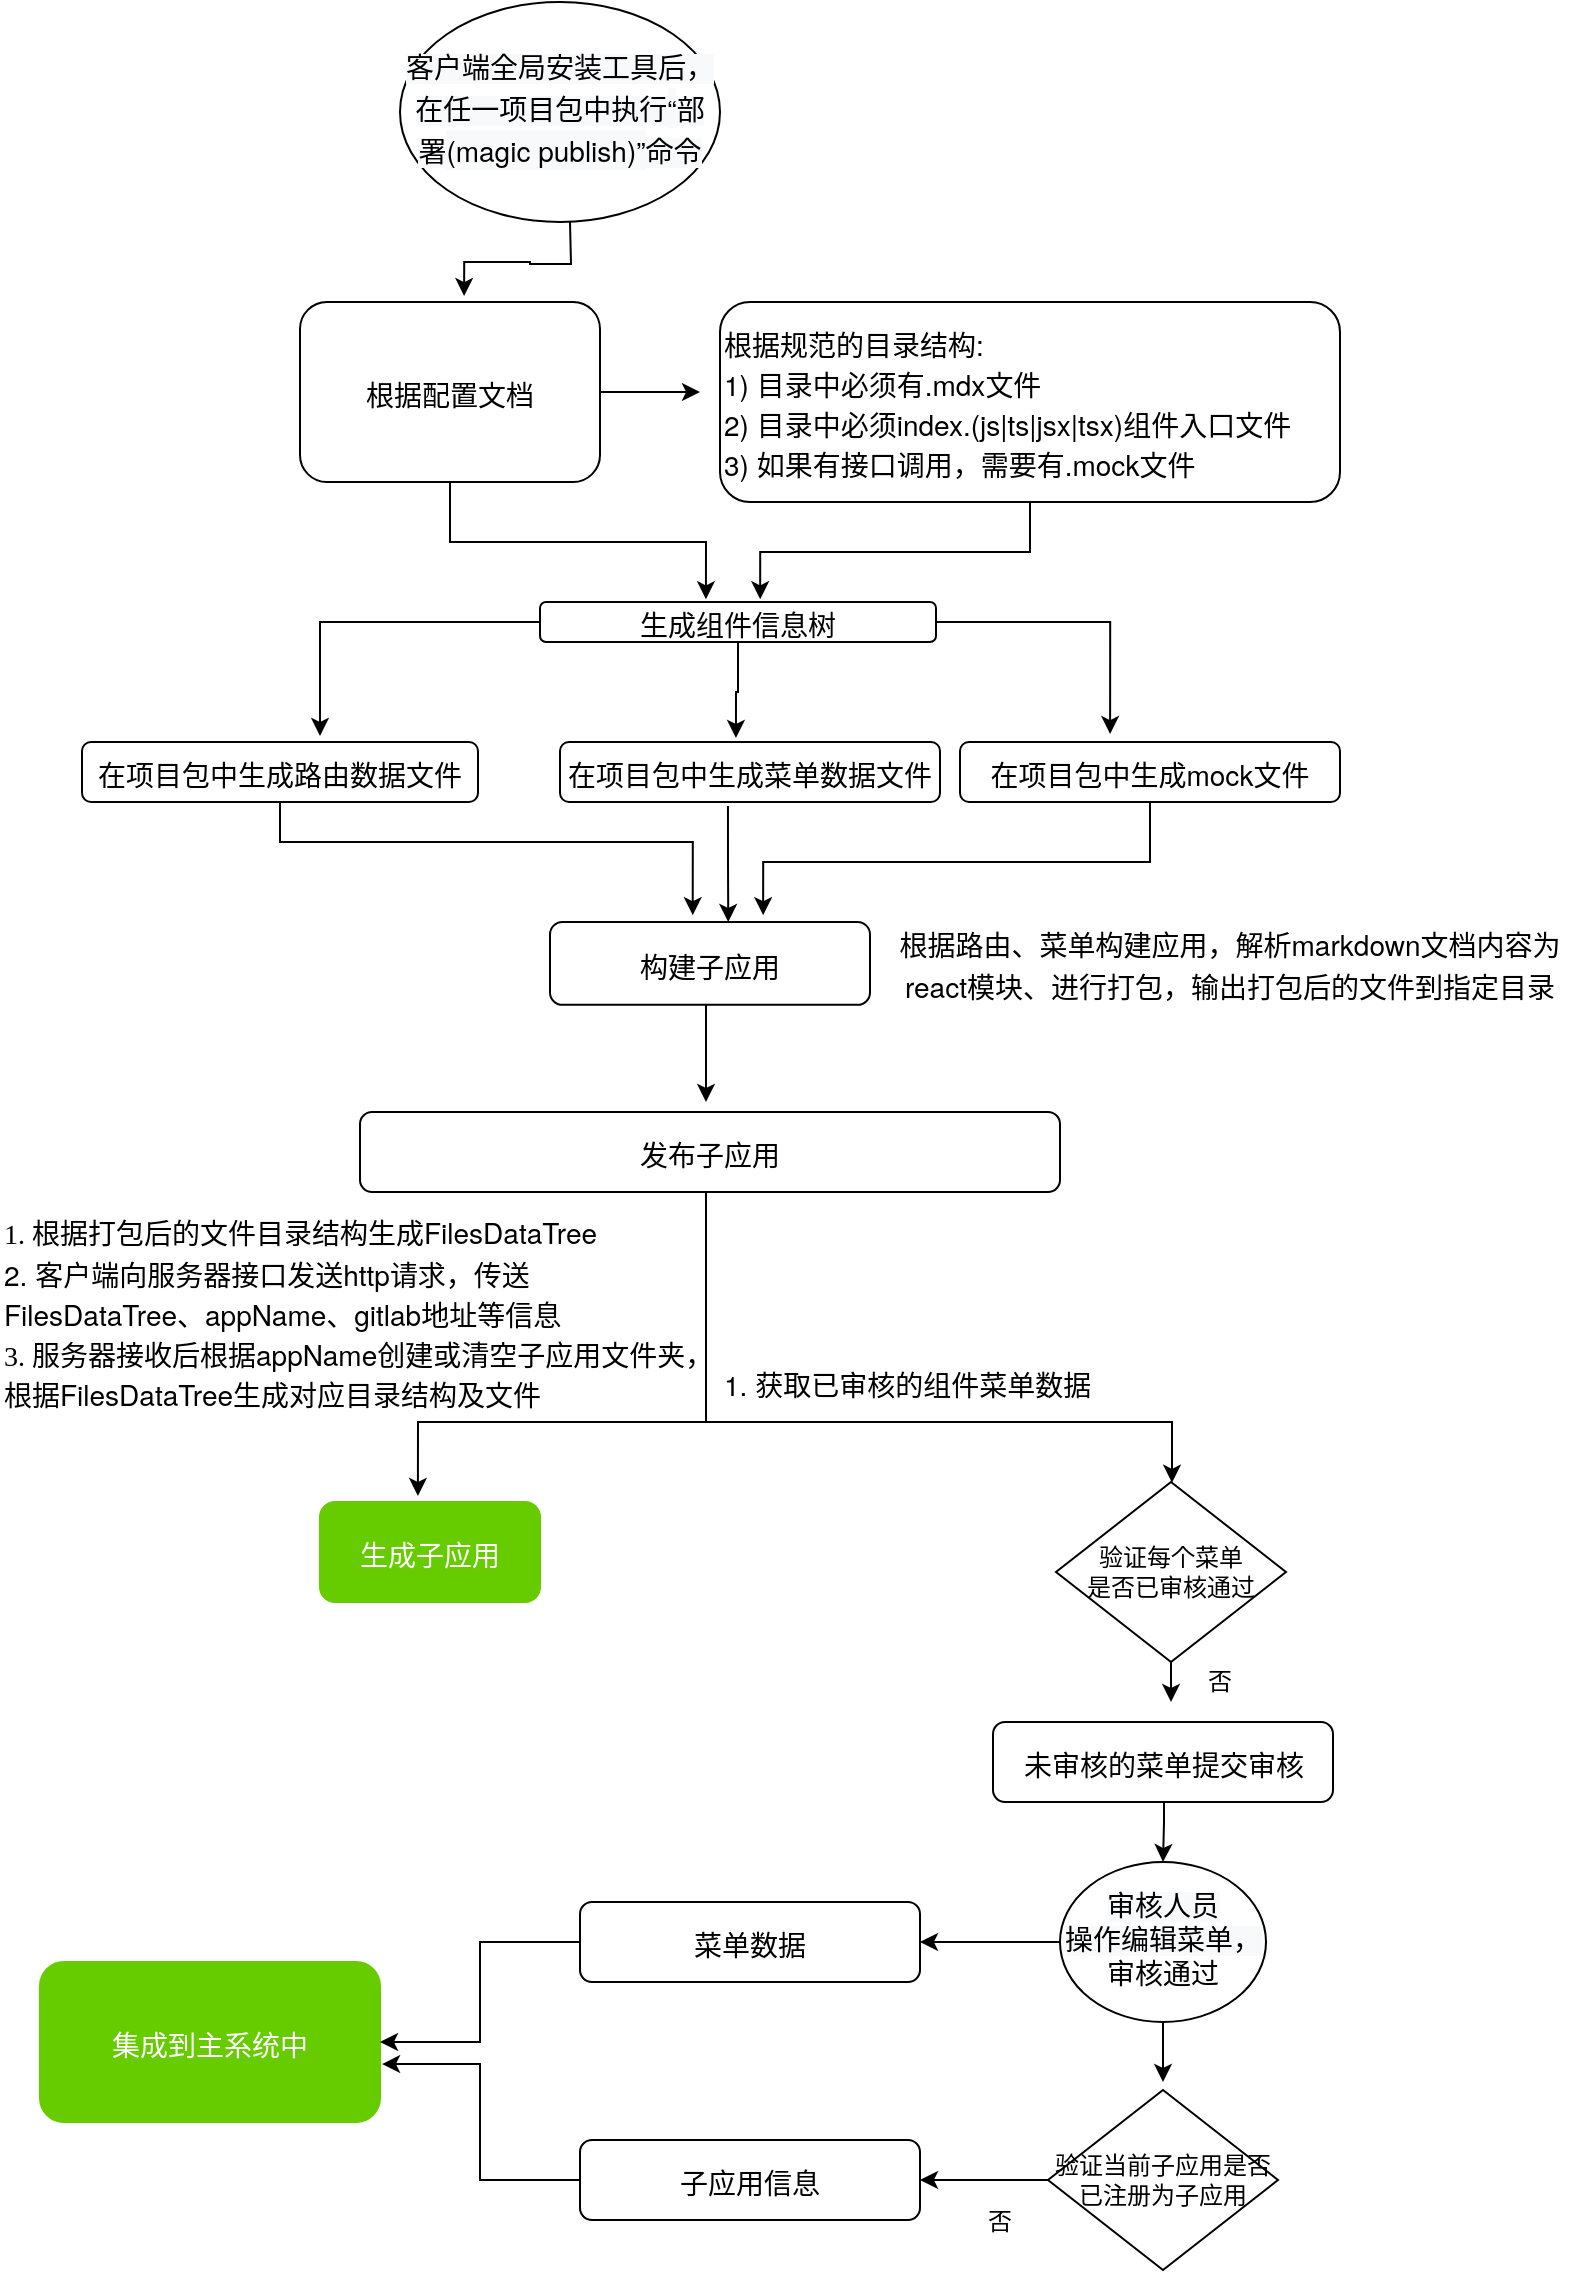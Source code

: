 <mxfile version="13.6.6" type="github"><diagram id="05ECHveP-Dj8p6CJifQJ" name="Page-1"><mxGraphModel dx="909" dy="1692" grid="1" gridSize="10" guides="1" tooltips="1" connect="1" arrows="1" fold="1" page="1" pageScale="1" pageWidth="827" pageHeight="1169" math="0" shadow="0"><root><mxCell id="0"/><mxCell id="1" parent="0"/><mxCell id="p1k5_lpwHPAaawOBN7Dc-5" style="edgeStyle=orthogonalEdgeStyle;rounded=0;orthogonalLoop=1;jettySize=auto;html=1;entryX=0.547;entryY=-0.033;entryDx=0;entryDy=0;entryPerimeter=0;" edge="1" parent="1" target="p1k5_lpwHPAaawOBN7Dc-2"><mxGeometry relative="1" as="geometry"><mxPoint x="355" y="100" as="sourcePoint"/></mxGeometry></mxCell><mxCell id="p1k5_lpwHPAaawOBN7Dc-8" style="edgeStyle=orthogonalEdgeStyle;rounded=0;orthogonalLoop=1;jettySize=auto;html=1;" edge="1" parent="1" source="p1k5_lpwHPAaawOBN7Dc-2"><mxGeometry relative="1" as="geometry"><mxPoint x="420" y="185" as="targetPoint"/></mxGeometry></mxCell><mxCell id="p1k5_lpwHPAaawOBN7Dc-75" style="edgeStyle=orthogonalEdgeStyle;rounded=0;orthogonalLoop=1;jettySize=auto;html=1;entryX=0.419;entryY=-0.067;entryDx=0;entryDy=0;entryPerimeter=0;fontColor=#000000;" edge="1" parent="1" source="p1k5_lpwHPAaawOBN7Dc-2" target="p1k5_lpwHPAaawOBN7Dc-74"><mxGeometry relative="1" as="geometry"/></mxCell><mxCell id="p1k5_lpwHPAaawOBN7Dc-2" value="&lt;p class=&quot;p1&quot; style=&quot;margin: 0px ; font-stretch: normal ; font-size: 14px ; line-height: normal ; font-family: &amp;#34;pingfang sc&amp;#34;&quot;&gt;&lt;span class=&quot;s1&quot;&gt;根据配置文档&lt;/span&gt;&lt;/p&gt;" style="rounded=1;whiteSpace=wrap;html=1;" vertex="1" parent="1"><mxGeometry x="220" y="140" width="150" height="90" as="geometry"/></mxCell><mxCell id="p1k5_lpwHPAaawOBN7Dc-76" style="edgeStyle=orthogonalEdgeStyle;rounded=0;orthogonalLoop=1;jettySize=auto;html=1;entryX=0.556;entryY=-0.067;entryDx=0;entryDy=0;entryPerimeter=0;fontColor=#000000;" edge="1" parent="1" source="p1k5_lpwHPAaawOBN7Dc-3" target="p1k5_lpwHPAaawOBN7Dc-74"><mxGeometry relative="1" as="geometry"/></mxCell><mxCell id="p1k5_lpwHPAaawOBN7Dc-3" value="&lt;p class=&quot;p1&quot; style=&quot;margin: 0px ; font-stretch: normal ; font-size: 14px ; line-height: normal ; font-family: &amp;quot;pingfang sc&amp;quot;&quot;&gt;&lt;span class=&quot;s1&quot;&gt;根据规范的目录结构&lt;/span&gt;&lt;span class=&quot;s2&quot; style=&quot;font-stretch: normal ; line-height: normal ; font-family: &amp;quot;helvetica neue&amp;quot;&quot;&gt;:&lt;br&gt;1) &lt;/span&gt;&lt;span class=&quot;s1&quot;&gt;目录中必须有&lt;/span&gt;&lt;span class=&quot;s2&quot; style=&quot;font-stretch: normal ; line-height: normal ; font-family: &amp;quot;helvetica neue&amp;quot;&quot;&gt;.mdx&lt;/span&gt;&lt;span class=&quot;s1&quot;&gt;文件&lt;/span&gt;&lt;/p&gt;&lt;p class=&quot;p2&quot; style=&quot;margin: 0px ; font-stretch: normal ; font-size: 14px ; line-height: normal ; font-family: &amp;quot;helvetica neue&amp;quot;&quot;&gt;&lt;span class=&quot;s1&quot;&gt;2) &lt;/span&gt;&lt;span class=&quot;s3&quot; style=&quot;font-stretch: normal ; line-height: normal ; font-family: &amp;quot;pingfang sc&amp;quot;&quot;&gt;目录中必须&lt;/span&gt;&lt;span class=&quot;s1&quot;&gt;index.(js|ts|jsx|tsx)&lt;/span&gt;&lt;span class=&quot;s3&quot; style=&quot;font-stretch: normal ; line-height: normal ; font-family: &amp;quot;pingfang sc&amp;quot;&quot;&gt;组件入口文件&lt;/span&gt;&lt;span class=&quot;s1&quot;&gt;&lt;br&gt;3) &lt;/span&gt;&lt;span class=&quot;s3&quot; style=&quot;font-stretch: normal ; line-height: normal ; font-family: &amp;quot;pingfang sc&amp;quot;&quot;&gt;如果有接口调用，需要有&lt;/span&gt;&lt;span class=&quot;s1&quot;&gt;.mock&lt;/span&gt;&lt;span class=&quot;s3&quot; style=&quot;font-stretch: normal ; line-height: normal ; font-family: &amp;quot;pingfang sc&amp;quot;&quot;&gt;文件&lt;/span&gt;&lt;/p&gt;" style="rounded=1;whiteSpace=wrap;html=1;align=left;" vertex="1" parent="1"><mxGeometry x="430" y="140" width="310" height="100" as="geometry"/></mxCell><mxCell id="p1k5_lpwHPAaawOBN7Dc-70" style="edgeStyle=orthogonalEdgeStyle;rounded=0;orthogonalLoop=1;jettySize=auto;html=1;entryX=0.446;entryY=-0.083;entryDx=0;entryDy=0;entryPerimeter=0;fontColor=#000000;" edge="1" parent="1" source="p1k5_lpwHPAaawOBN7Dc-11" target="p1k5_lpwHPAaawOBN7Dc-21"><mxGeometry relative="1" as="geometry"><Array as="points"><mxPoint x="210" y="410"/><mxPoint x="416" y="410"/></Array></mxGeometry></mxCell><mxCell id="p1k5_lpwHPAaawOBN7Dc-11" value="&lt;p class=&quot;p1&quot; style=&quot;margin: 0px ; font-stretch: normal ; font-size: 14px ; line-height: normal ; font-family: &amp;#34;pingfang sc&amp;#34;&quot;&gt;&lt;span class=&quot;s1&quot;&gt;在项目包中生成路由数据文件&lt;/span&gt;&lt;/p&gt;" style="rounded=1;whiteSpace=wrap;html=1;" vertex="1" parent="1"><mxGeometry x="111" y="360" width="198" height="30" as="geometry"/></mxCell><mxCell id="p1k5_lpwHPAaawOBN7Dc-71" style="edgeStyle=orthogonalEdgeStyle;rounded=0;orthogonalLoop=1;jettySize=auto;html=1;entryX=0.557;entryY=0;entryDx=0;entryDy=0;entryPerimeter=0;fontColor=#000000;exitX=0.442;exitY=1.067;exitDx=0;exitDy=0;exitPerimeter=0;" edge="1" parent="1" source="p1k5_lpwHPAaawOBN7Dc-12" target="p1k5_lpwHPAaawOBN7Dc-21"><mxGeometry relative="1" as="geometry"><mxPoint x="434" y="400" as="sourcePoint"/><Array as="points"/></mxGeometry></mxCell><mxCell id="p1k5_lpwHPAaawOBN7Dc-12" value="&lt;p class=&quot;p1&quot; style=&quot;margin: 0px ; font-stretch: normal ; font-size: 14px ; line-height: normal ; font-family: &amp;#34;pingfang sc&amp;#34;&quot;&gt;&lt;span class=&quot;s1&quot;&gt;在项目包中生成菜单数据文件&lt;/span&gt;&lt;/p&gt;" style="rounded=1;whiteSpace=wrap;html=1;" vertex="1" parent="1"><mxGeometry x="350" y="360" width="190" height="30" as="geometry"/></mxCell><mxCell id="p1k5_lpwHPAaawOBN7Dc-72" style="edgeStyle=orthogonalEdgeStyle;rounded=0;orthogonalLoop=1;jettySize=auto;html=1;entryX=0.666;entryY=-0.083;entryDx=0;entryDy=0;entryPerimeter=0;fontColor=#000000;" edge="1" parent="1" source="p1k5_lpwHPAaawOBN7Dc-13" target="p1k5_lpwHPAaawOBN7Dc-21"><mxGeometry relative="1" as="geometry"><Array as="points"><mxPoint x="645" y="420"/><mxPoint x="452" y="420"/></Array></mxGeometry></mxCell><mxCell id="p1k5_lpwHPAaawOBN7Dc-13" value="&lt;p class=&quot;p1&quot; style=&quot;margin: 0px ; font-stretch: normal ; font-size: 14px ; line-height: normal ; font-family: &amp;#34;pingfang sc&amp;#34;&quot;&gt;&lt;span class=&quot;s1&quot;&gt;在项目包中生成&lt;/span&gt;&lt;span class=&quot;s2&quot; style=&quot;font-stretch: normal ; line-height: normal ; font-family: &amp;#34;helvetica neue&amp;#34;&quot;&gt;mock&lt;/span&gt;&lt;span class=&quot;s1&quot;&gt;文件&lt;/span&gt;&lt;/p&gt;" style="rounded=1;whiteSpace=wrap;html=1;" vertex="1" parent="1"><mxGeometry x="550" y="360" width="190" height="30" as="geometry"/></mxCell><mxCell id="p1k5_lpwHPAaawOBN7Dc-28" style="edgeStyle=orthogonalEdgeStyle;rounded=0;orthogonalLoop=1;jettySize=auto;html=1;" edge="1" parent="1" source="p1k5_lpwHPAaawOBN7Dc-21"><mxGeometry relative="1" as="geometry"><mxPoint x="423" y="540" as="targetPoint"/><Array as="points"><mxPoint x="423" y="510"/><mxPoint x="423" y="510"/></Array></mxGeometry></mxCell><mxCell id="p1k5_lpwHPAaawOBN7Dc-21" value="&lt;p class=&quot;p1&quot; style=&quot;margin: 0px ; font-stretch: normal ; font-size: 14px ; line-height: normal ; font-family: &amp;#34;pingfang sc&amp;#34;&quot;&gt;构建子应用&lt;/p&gt;" style="rounded=1;whiteSpace=wrap;html=1;" vertex="1" parent="1"><mxGeometry x="345" y="450" width="160" height="41.42" as="geometry"/></mxCell><mxCell id="p1k5_lpwHPAaawOBN7Dc-24" value="&lt;p class=&quot;p1&quot; style=&quot;margin: 0px ; font-stretch: normal ; font-size: 14px ; line-height: normal ; font-family: &amp;#34;pingfang sc&amp;#34;&quot;&gt;发布子应用&lt;/p&gt;" style="rounded=1;whiteSpace=wrap;html=1;" vertex="1" parent="1"><mxGeometry x="250" y="545" width="350" height="40" as="geometry"/></mxCell><mxCell id="p1k5_lpwHPAaawOBN7Dc-32" style="edgeStyle=orthogonalEdgeStyle;rounded=0;orthogonalLoop=1;jettySize=auto;html=1;entryX=0.445;entryY=-0.06;entryDx=0;entryDy=0;entryPerimeter=0;" edge="1" parent="1" target="p1k5_lpwHPAaawOBN7Dc-62"><mxGeometry relative="1" as="geometry"><mxPoint x="423" y="680" as="sourcePoint"/><mxPoint x="284" y="730" as="targetPoint"/><Array as="points"><mxPoint x="423" y="700"/><mxPoint x="279" y="700"/></Array></mxGeometry></mxCell><mxCell id="p1k5_lpwHPAaawOBN7Dc-48" style="edgeStyle=orthogonalEdgeStyle;rounded=0;orthogonalLoop=1;jettySize=auto;html=1;fontColor=#000000;exitX=0.5;exitY=1;exitDx=0;exitDy=0;" edge="1" parent="1" source="p1k5_lpwHPAaawOBN7Dc-24" target="p1k5_lpwHPAaawOBN7Dc-46"><mxGeometry relative="1" as="geometry"><mxPoint x="423" y="680" as="sourcePoint"/><Array as="points"><mxPoint x="423" y="700"/><mxPoint x="656" y="700"/></Array></mxGeometry></mxCell><mxCell id="p1k5_lpwHPAaawOBN7Dc-39" style="edgeStyle=orthogonalEdgeStyle;rounded=0;orthogonalLoop=1;jettySize=auto;html=1;entryX=0.5;entryY=0;entryDx=0;entryDy=0;" edge="1" parent="1"><mxGeometry relative="1" as="geometry"><mxPoint x="648" y="880" as="sourcePoint"/><mxPoint x="651.5" y="920" as="targetPoint"/><Array as="points"><mxPoint x="652" y="880"/><mxPoint x="652" y="900"/></Array></mxGeometry></mxCell><mxCell id="p1k5_lpwHPAaawOBN7Dc-33" value="&lt;p class=&quot;p1&quot; style=&quot;margin: 0px ; font-stretch: normal ; font-size: 14px ; line-height: normal ; font-family: &amp;#34;pingfang sc&amp;#34;&quot;&gt;未审核的菜单提交审核&lt;/p&gt;" style="rounded=1;whiteSpace=wrap;html=1;" vertex="1" parent="1"><mxGeometry x="566.5" y="850" width="170" height="40" as="geometry"/></mxCell><mxCell id="p1k5_lpwHPAaawOBN7Dc-37" value="&lt;p class=&quot;p1&quot; style=&quot;margin: 0px ; font-stretch: normal ; font-size: 14px ; line-height: normal ; font-family: &amp;#34;pingfang sc&amp;#34;&quot;&gt;集成到主系统中&lt;/p&gt;" style="rounded=1;whiteSpace=wrap;html=1;strokeColor=#66CC00;labelBackgroundColor=none;fillColor=#66CC00;fontColor=#FFFFFF;" vertex="1" parent="1"><mxGeometry x="90" y="970" width="170" height="80" as="geometry"/></mxCell><mxCell id="p1k5_lpwHPAaawOBN7Dc-55" style="edgeStyle=orthogonalEdgeStyle;rounded=0;orthogonalLoop=1;jettySize=auto;html=1;fontColor=#000000;" edge="1" parent="1" source="p1k5_lpwHPAaawOBN7Dc-43"><mxGeometry relative="1" as="geometry"><mxPoint x="651.5" y="1030" as="targetPoint"/></mxGeometry></mxCell><mxCell id="p1k5_lpwHPAaawOBN7Dc-59" style="edgeStyle=orthogonalEdgeStyle;rounded=0;orthogonalLoop=1;jettySize=auto;html=1;fontColor=#000000;entryX=1;entryY=0.5;entryDx=0;entryDy=0;" edge="1" parent="1" source="p1k5_lpwHPAaawOBN7Dc-43" target="p1k5_lpwHPAaawOBN7Dc-58"><mxGeometry relative="1" as="geometry"><mxPoint x="540" y="960" as="targetPoint"/></mxGeometry></mxCell><mxCell id="p1k5_lpwHPAaawOBN7Dc-43" value="&lt;span style=&quot;color: rgb(0 , 0 , 0) ; font-family: &amp;#34;pingfang sc&amp;#34; ; font-size: 14px ; font-style: normal ; font-weight: 400 ; letter-spacing: normal ; text-indent: 0px ; text-transform: none ; word-spacing: 0px ; background-color: rgb(248 , 249 , 250) ; display: inline ; float: none&quot;&gt;审核人员&lt;br&gt;操作编辑菜单，&lt;/span&gt;&lt;span style=&quot;color: rgb(0 , 0 , 0) ; font-family: &amp;#34;pingfang sc&amp;#34; ; font-size: 14px&quot;&gt;审核通过&lt;/span&gt;" style="ellipse;whiteSpace=wrap;html=1;fontColor=#66CC00;align=center;" vertex="1" parent="1"><mxGeometry x="600" y="920" width="103" height="80" as="geometry"/></mxCell><mxCell id="p1k5_lpwHPAaawOBN7Dc-44" value="&lt;meta charset=&quot;utf-8&quot;&gt;&lt;span class=&quot;s1&quot; style=&quot;color: rgb(0, 0, 0); font-family: &amp;quot;pingfang sc&amp;quot;; font-size: 14px; font-style: normal; font-weight: 400; letter-spacing: normal; text-indent: 0px; text-transform: none; word-spacing: 0px; background-color: rgb(248, 249, 250);&quot;&gt;客户端全局安装工具后，在任一项目包中执行&lt;/span&gt;&lt;span class=&quot;s2&quot; style=&quot;color: rgb(0, 0, 0); font-size: 14px; font-style: normal; font-weight: 400; letter-spacing: normal; text-indent: 0px; text-transform: none; word-spacing: 0px; background-color: rgb(248, 249, 250); font-stretch: normal; line-height: normal; font-family: &amp;quot;helvetica neue&amp;quot;;&quot;&gt;“&lt;/span&gt;&lt;span class=&quot;s1&quot; style=&quot;color: rgb(0, 0, 0); font-family: &amp;quot;pingfang sc&amp;quot;; font-size: 14px; font-style: normal; font-weight: 400; letter-spacing: normal; text-indent: 0px; text-transform: none; word-spacing: 0px; background-color: rgb(248, 249, 250);&quot;&gt;部署&lt;/span&gt;&lt;span class=&quot;s2&quot; style=&quot;color: rgb(0, 0, 0); font-size: 14px; font-style: normal; font-weight: 400; letter-spacing: normal; text-indent: 0px; text-transform: none; word-spacing: 0px; background-color: rgb(248, 249, 250); font-stretch: normal; line-height: normal; font-family: &amp;quot;helvetica neue&amp;quot;;&quot;&gt;(magic publish)”&lt;/span&gt;&lt;span class=&quot;s1&quot; style=&quot;color: rgb(0, 0, 0); font-family: &amp;quot;pingfang sc&amp;quot;; font-size: 14px; font-style: normal; font-weight: 400; letter-spacing: normal; text-indent: 0px; text-transform: none; word-spacing: 0px; background-color: rgb(248, 249, 250);&quot;&gt;命令&lt;/span&gt;" style="ellipse;whiteSpace=wrap;html=1;strokeColor=#000000;fontColor=#66CC00;align=center;" vertex="1" parent="1"><mxGeometry x="270" y="-10" width="160" height="110" as="geometry"/></mxCell><mxCell id="p1k5_lpwHPAaawOBN7Dc-51" style="edgeStyle=orthogonalEdgeStyle;rounded=0;orthogonalLoop=1;jettySize=auto;html=1;fontColor=#000000;" edge="1" parent="1" source="p1k5_lpwHPAaawOBN7Dc-46"><mxGeometry relative="1" as="geometry"><mxPoint x="655.5" y="840" as="targetPoint"/></mxGeometry></mxCell><mxCell id="p1k5_lpwHPAaawOBN7Dc-46" value="验证每个菜单&lt;br&gt;是否已审核通过" style="rhombus;whiteSpace=wrap;html=1;labelBackgroundColor=none;strokeColor=#000000;align=center;fillColor=#FFFFFF;" vertex="1" parent="1"><mxGeometry x="598" y="730" width="115" height="90" as="geometry"/></mxCell><mxCell id="p1k5_lpwHPAaawOBN7Dc-49" value="否" style="text;html=1;strokeColor=none;fillColor=none;align=center;verticalAlign=middle;whiteSpace=wrap;rounded=0;labelBackgroundColor=none;fontColor=#000000;" vertex="1" parent="1"><mxGeometry x="660" y="820" width="40" height="20" as="geometry"/></mxCell><mxCell id="p1k5_lpwHPAaawOBN7Dc-56" style="edgeStyle=orthogonalEdgeStyle;rounded=0;orthogonalLoop=1;jettySize=auto;html=1;fontColor=#000000;entryX=1;entryY=0.5;entryDx=0;entryDy=0;" edge="1" parent="1" source="p1k5_lpwHPAaawOBN7Dc-52" target="p1k5_lpwHPAaawOBN7Dc-54"><mxGeometry relative="1" as="geometry"><mxPoint x="540" y="1079" as="targetPoint"/></mxGeometry></mxCell><mxCell id="p1k5_lpwHPAaawOBN7Dc-52" value="验证当前子应用是否已注册为子应用" style="rhombus;whiteSpace=wrap;html=1;labelBackgroundColor=none;strokeColor=#000000;align=center;fillColor=#FFFFFF;" vertex="1" parent="1"><mxGeometry x="594" y="1034" width="115" height="90" as="geometry"/></mxCell><mxCell id="p1k5_lpwHPAaawOBN7Dc-61" style="edgeStyle=orthogonalEdgeStyle;rounded=0;orthogonalLoop=1;jettySize=auto;html=1;entryX=1.006;entryY=0.638;entryDx=0;entryDy=0;entryPerimeter=0;fontColor=#000000;" edge="1" parent="1" source="p1k5_lpwHPAaawOBN7Dc-54" target="p1k5_lpwHPAaawOBN7Dc-37"><mxGeometry relative="1" as="geometry"/></mxCell><mxCell id="p1k5_lpwHPAaawOBN7Dc-54" value="&lt;p class=&quot;p1&quot; style=&quot;margin: 0px ; font-stretch: normal ; font-size: 14px ; line-height: normal ; font-family: &amp;#34;pingfang sc&amp;#34;&quot;&gt;子应用信息&lt;/p&gt;" style="rounded=1;whiteSpace=wrap;html=1;" vertex="1" parent="1"><mxGeometry x="360" y="1059" width="170" height="40" as="geometry"/></mxCell><mxCell id="p1k5_lpwHPAaawOBN7Dc-57" value="否" style="text;html=1;strokeColor=none;fillColor=none;align=center;verticalAlign=middle;whiteSpace=wrap;rounded=0;labelBackgroundColor=none;fontColor=#000000;" vertex="1" parent="1"><mxGeometry x="550" y="1090" width="40" height="20" as="geometry"/></mxCell><mxCell id="p1k5_lpwHPAaawOBN7Dc-60" style="edgeStyle=orthogonalEdgeStyle;rounded=0;orthogonalLoop=1;jettySize=auto;html=1;fontColor=#000000;" edge="1" parent="1" source="p1k5_lpwHPAaawOBN7Dc-58" target="p1k5_lpwHPAaawOBN7Dc-37"><mxGeometry relative="1" as="geometry"/></mxCell><mxCell id="p1k5_lpwHPAaawOBN7Dc-58" value="&lt;p class=&quot;p1&quot; style=&quot;margin: 0px ; font-stretch: normal ; font-size: 14px ; line-height: normal ; font-family: &amp;#34;pingfang sc&amp;#34;&quot;&gt;菜单数据&lt;/p&gt;" style="rounded=1;whiteSpace=wrap;html=1;" vertex="1" parent="1"><mxGeometry x="360" y="940" width="170" height="40" as="geometry"/></mxCell><mxCell id="p1k5_lpwHPAaawOBN7Dc-62" value="&lt;p class=&quot;p1&quot; style=&quot;margin: 0px ; font-stretch: normal ; font-size: 14px ; line-height: normal ; font-family: &amp;#34;pingfang sc&amp;#34;&quot;&gt;生成子应用&lt;/p&gt;" style="rounded=1;whiteSpace=wrap;html=1;strokeColor=#66CC00;labelBackgroundColor=none;fillColor=#66CC00;fontColor=#FFFFFF;" vertex="1" parent="1"><mxGeometry x="230" y="740" width="110" height="50" as="geometry"/></mxCell><mxCell id="p1k5_lpwHPAaawOBN7Dc-65" value="&lt;span class=&quot;s2&quot; style=&quot;font-size: 14px ; font-stretch: normal ; line-height: normal ; font-family: &amp;#34;helvetica neue&amp;#34;&quot;&gt;&lt;span class=&quot;s1&quot; style=&quot;font-stretch: normal ; line-height: normal ; font-family: &amp;#34;pingfang sc&amp;#34;&quot;&gt;&lt;br&gt;&lt;/span&gt;1. 获取已审核的组件菜单数据&lt;br&gt;&lt;/span&gt;" style="text;html=1;strokeColor=none;fillColor=none;align=left;verticalAlign=middle;whiteSpace=wrap;rounded=0;labelBackgroundColor=none;fontColor=#000000;" vertex="1" parent="1"><mxGeometry x="430" y="660" width="370" height="20" as="geometry"/></mxCell><mxCell id="p1k5_lpwHPAaawOBN7Dc-66" value="&lt;span class=&quot;s1&quot; style=&quot;font-family: &amp;#34;pingfang sc&amp;#34; ; font-size: 14px&quot;&gt;1. 根据打包后的文件目录结构生成&lt;/span&gt;&lt;span class=&quot;s2&quot; style=&quot;font-size: 14px ; font-stretch: normal ; line-height: normal ; font-family: &amp;#34;helvetica neue&amp;#34;&quot;&gt;FilesDataTree&lt;br&gt;2.&amp;nbsp;&lt;span class=&quot;s1&quot; style=&quot;font-stretch: normal ; line-height: normal ; font-family: &amp;#34;pingfang sc&amp;#34;&quot;&gt;客户端向服务器接口发送&lt;/span&gt;&lt;span class=&quot;s2&quot;&gt;http&lt;/span&gt;&lt;span class=&quot;s1&quot; style=&quot;font-stretch: normal ; line-height: normal ; font-family: &amp;#34;pingfang sc&amp;#34;&quot;&gt;请求，传送&lt;/span&gt;&lt;span class=&quot;s2&quot;&gt;FilesDataTree&lt;/span&gt;&lt;span class=&quot;s1&quot; style=&quot;font-stretch: normal ; line-height: normal ; font-family: &amp;#34;pingfang sc&amp;#34;&quot;&gt;、&lt;/span&gt;&lt;span class=&quot;s2&quot;&gt;appName、gitlab地址&lt;/span&gt;&lt;span class=&quot;s1&quot; style=&quot;font-stretch: normal ; line-height: normal ; font-family: &amp;#34;pingfang sc&amp;#34;&quot;&gt;等信息&lt;br&gt;3.&amp;nbsp;&lt;span class=&quot;s1&quot; style=&quot;text-align: right&quot;&gt;服务器接收后根据&lt;/span&gt;&lt;span class=&quot;s2&quot; style=&quot;text-align: right ; font-stretch: normal ; line-height: normal ; font-family: &amp;#34;helvetica neue&amp;#34;&quot;&gt;appName&lt;/span&gt;&lt;span class=&quot;s1&quot; style=&quot;text-align: right&quot;&gt;创建或清空子应用文件夹，根据&lt;/span&gt;&lt;span class=&quot;s2&quot; style=&quot;text-align: right ; font-stretch: normal ; line-height: normal ; font-family: &amp;#34;helvetica neue&amp;#34;&quot;&gt;FilesDataTree&lt;/span&gt;&lt;span class=&quot;s1&quot; style=&quot;text-align: right&quot;&gt;生成对应目录结构及文件&lt;/span&gt;&lt;br&gt;&lt;/span&gt;&lt;/span&gt;" style="text;html=1;strokeColor=none;fillColor=none;align=left;verticalAlign=middle;whiteSpace=wrap;rounded=0;labelBackgroundColor=none;fontColor=#000000;" vertex="1" parent="1"><mxGeometry x="70" y="630" width="360" height="30" as="geometry"/></mxCell><mxCell id="p1k5_lpwHPAaawOBN7Dc-67" value="&lt;span class=&quot;s1&quot; style=&quot;font-family: &amp;#34;pingfang sc&amp;#34; ; font-size: 14px&quot;&gt;根据路由、菜单构建应用，解析&lt;/span&gt;&lt;span class=&quot;s2&quot; style=&quot;font-size: 14px ; font-stretch: normal ; line-height: normal ; font-family: &amp;#34;helvetica neue&amp;#34;&quot;&gt;markdown&lt;/span&gt;&lt;span class=&quot;s1&quot; style=&quot;font-family: &amp;#34;pingfang sc&amp;#34; ; font-size: 14px&quot;&gt;文档内容为&lt;/span&gt;&lt;span class=&quot;s2&quot; style=&quot;font-size: 14px ; font-stretch: normal ; line-height: normal ; font-family: &amp;#34;helvetica neue&amp;#34;&quot;&gt;react&lt;/span&gt;&lt;span class=&quot;s1&quot; style=&quot;font-family: &amp;#34;pingfang sc&amp;#34; ; font-size: 14px&quot;&gt;模块、进行打包，输出打包后的文件到指定目录&lt;/span&gt;" style="text;html=1;strokeColor=none;fillColor=none;align=center;verticalAlign=middle;whiteSpace=wrap;rounded=0;labelBackgroundColor=none;fontColor=#000000;" vertex="1" parent="1"><mxGeometry x="510" y="460.71" width="350" height="20" as="geometry"/></mxCell><mxCell id="p1k5_lpwHPAaawOBN7Dc-77" style="edgeStyle=orthogonalEdgeStyle;rounded=0;orthogonalLoop=1;jettySize=auto;html=1;entryX=0.601;entryY=-0.1;entryDx=0;entryDy=0;entryPerimeter=0;fontColor=#000000;" edge="1" parent="1" source="p1k5_lpwHPAaawOBN7Dc-74" target="p1k5_lpwHPAaawOBN7Dc-11"><mxGeometry relative="1" as="geometry"/></mxCell><mxCell id="p1k5_lpwHPAaawOBN7Dc-78" style="edgeStyle=orthogonalEdgeStyle;rounded=0;orthogonalLoop=1;jettySize=auto;html=1;entryX=0.463;entryY=-0.067;entryDx=0;entryDy=0;entryPerimeter=0;fontColor=#000000;" edge="1" parent="1" source="p1k5_lpwHPAaawOBN7Dc-74" target="p1k5_lpwHPAaawOBN7Dc-12"><mxGeometry relative="1" as="geometry"/></mxCell><mxCell id="p1k5_lpwHPAaawOBN7Dc-79" style="edgeStyle=orthogonalEdgeStyle;rounded=0;orthogonalLoop=1;jettySize=auto;html=1;entryX=0.395;entryY=-0.133;entryDx=0;entryDy=0;entryPerimeter=0;fontColor=#000000;" edge="1" parent="1" source="p1k5_lpwHPAaawOBN7Dc-74" target="p1k5_lpwHPAaawOBN7Dc-13"><mxGeometry relative="1" as="geometry"/></mxCell><mxCell id="p1k5_lpwHPAaawOBN7Dc-74" value="&lt;p class=&quot;p1&quot; style=&quot;margin: 0px ; font-stretch: normal ; font-size: 14px ; line-height: normal ; font-family: &amp;#34;pingfang sc&amp;#34;&quot;&gt;生成组件信息树&lt;br&gt;&lt;/p&gt;" style="rounded=1;whiteSpace=wrap;html=1;" vertex="1" parent="1"><mxGeometry x="340" y="290" width="198" height="20" as="geometry"/></mxCell></root></mxGraphModel></diagram></mxfile>
